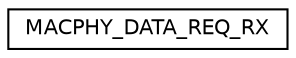 digraph "Graphical Class Hierarchy"
{
 // LATEX_PDF_SIZE
  edge [fontname="Helvetica",fontsize="10",labelfontname="Helvetica",labelfontsize="10"];
  node [fontname="Helvetica",fontsize="10",shape=record];
  rankdir="LR";
  Node0 [label="MACPHY_DATA_REQ_RX",height=0.2,width=0.4,color="black", fillcolor="white", style="filled",URL="$structMACPHY__DATA__REQ__RX.html",tooltip="MACPHY-DATA-REQ_RX structure is used to request transfer a new PDU from PHY corresponding to a partic..."];
}
